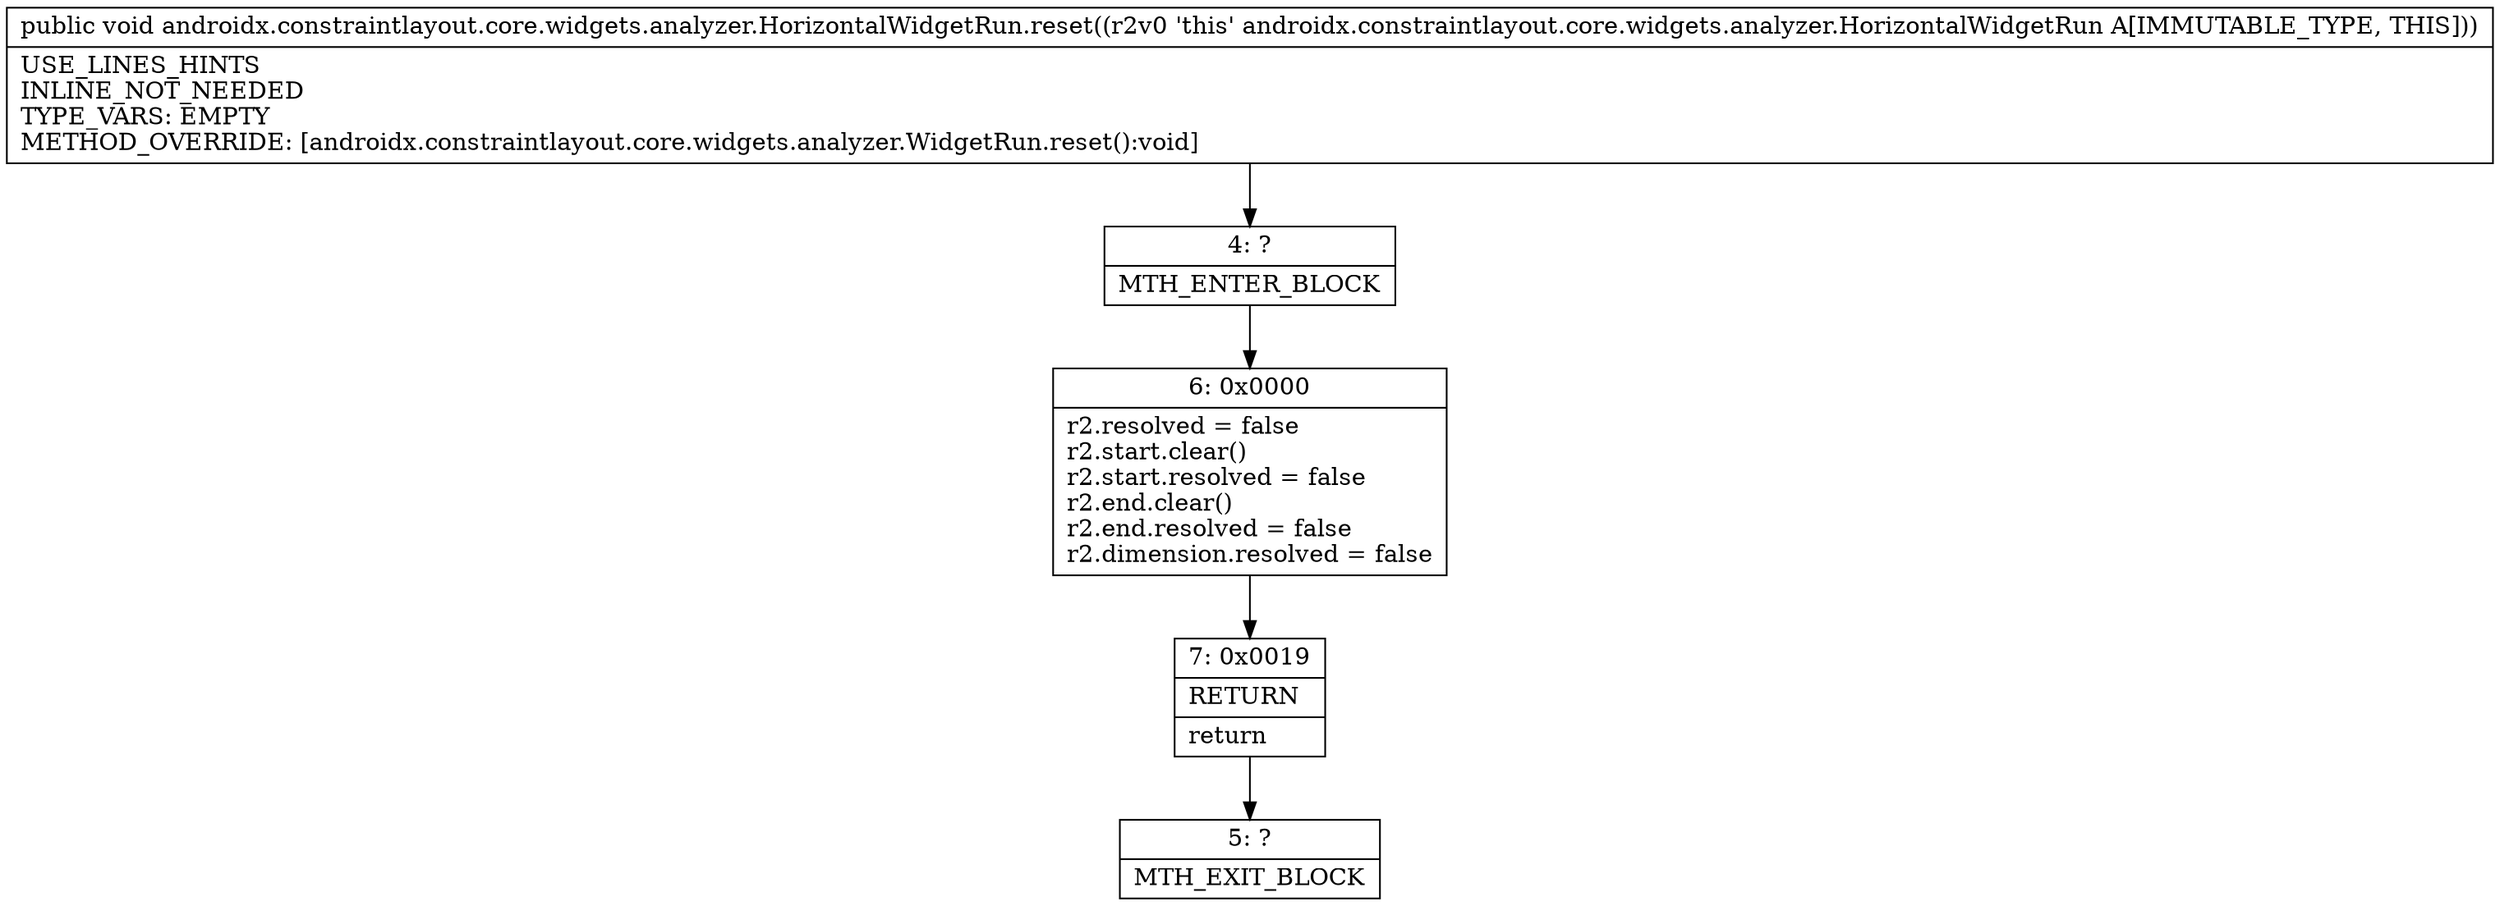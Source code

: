 digraph "CFG forandroidx.constraintlayout.core.widgets.analyzer.HorizontalWidgetRun.reset()V" {
Node_4 [shape=record,label="{4\:\ ?|MTH_ENTER_BLOCK\l}"];
Node_6 [shape=record,label="{6\:\ 0x0000|r2.resolved = false\lr2.start.clear()\lr2.start.resolved = false\lr2.end.clear()\lr2.end.resolved = false\lr2.dimension.resolved = false\l}"];
Node_7 [shape=record,label="{7\:\ 0x0019|RETURN\l|return\l}"];
Node_5 [shape=record,label="{5\:\ ?|MTH_EXIT_BLOCK\l}"];
MethodNode[shape=record,label="{public void androidx.constraintlayout.core.widgets.analyzer.HorizontalWidgetRun.reset((r2v0 'this' androidx.constraintlayout.core.widgets.analyzer.HorizontalWidgetRun A[IMMUTABLE_TYPE, THIS]))  | USE_LINES_HINTS\lINLINE_NOT_NEEDED\lTYPE_VARS: EMPTY\lMETHOD_OVERRIDE: [androidx.constraintlayout.core.widgets.analyzer.WidgetRun.reset():void]\l}"];
MethodNode -> Node_4;Node_4 -> Node_6;
Node_6 -> Node_7;
Node_7 -> Node_5;
}

